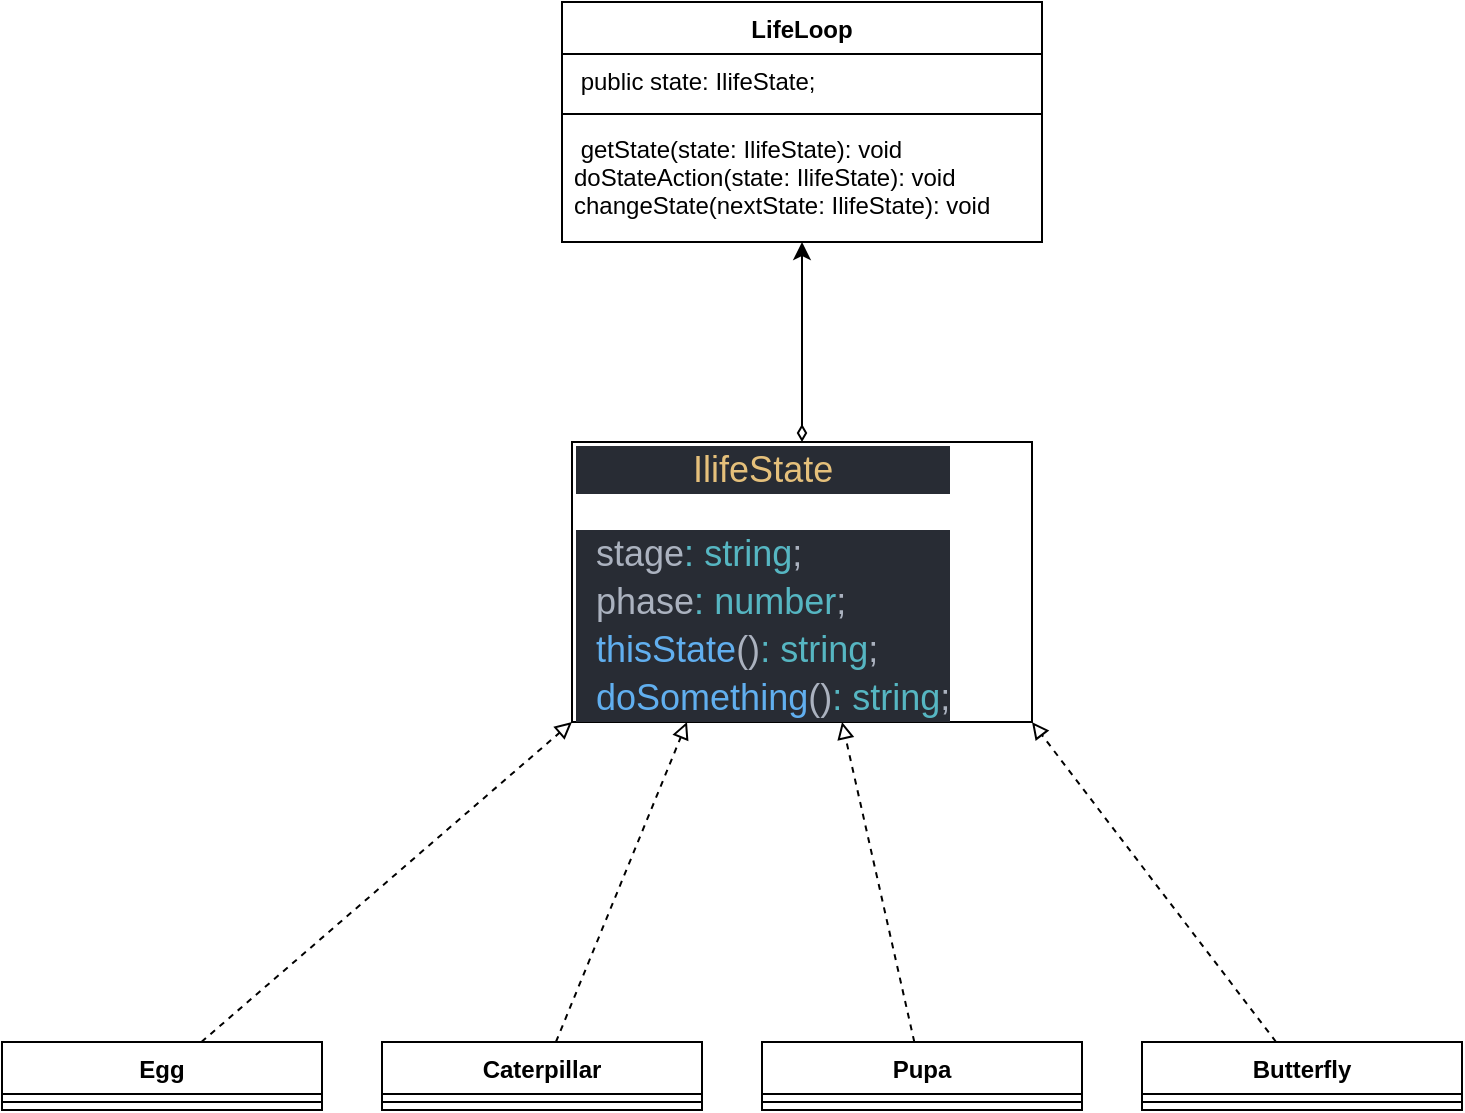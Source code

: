<mxfile>
    <diagram id="TvDOPATmzNFuXZl5UuAB" name="Page-1">
        <mxGraphModel dx="932" dy="1545" grid="1" gridSize="10" guides="1" tooltips="1" connect="1" arrows="1" fold="1" page="1" pageScale="1" pageWidth="850" pageHeight="1100" math="0" shadow="0">
            <root>
                <mxCell id="0"/>
                <mxCell id="1" parent="0"/>
                <mxCell id="2" value="LifeLoop" style="swimlane;fontStyle=1;align=center;verticalAlign=top;childLayout=stackLayout;horizontal=1;startSize=26;horizontalStack=0;resizeParent=1;resizeParentMax=0;resizeLast=0;collapsible=1;marginBottom=0;" vertex="1" parent="1">
                    <mxGeometry x="420" y="-160" width="240" height="120" as="geometry"/>
                </mxCell>
                <mxCell id="3" value=" public state: IlifeState;" style="text;strokeColor=none;fillColor=none;align=left;verticalAlign=top;spacingLeft=4;spacingRight=4;overflow=hidden;rotatable=0;points=[[0,0.5],[1,0.5]];portConstraint=eastwest;" vertex="1" parent="2">
                    <mxGeometry y="26" width="240" height="26" as="geometry"/>
                </mxCell>
                <mxCell id="4" value="" style="line;strokeWidth=1;fillColor=none;align=left;verticalAlign=middle;spacingTop=-1;spacingLeft=3;spacingRight=3;rotatable=0;labelPosition=right;points=[];portConstraint=eastwest;" vertex="1" parent="2">
                    <mxGeometry y="52" width="240" height="8" as="geometry"/>
                </mxCell>
                <mxCell id="5" value=" getState(state: IlifeState): void&#10;doStateAction(state: IlifeState): void&#10;changeState(nextState: IlifeState): void" style="text;strokeColor=none;fillColor=none;align=left;verticalAlign=top;spacingLeft=4;spacingRight=4;overflow=hidden;rotatable=0;points=[[0,0.5],[1,0.5]];portConstraint=eastwest;" vertex="1" parent="2">
                    <mxGeometry y="60" width="240" height="60" as="geometry"/>
                </mxCell>
                <mxCell id="25" style="edgeStyle=none;html=1;entryX=0.587;entryY=1;entryDx=0;entryDy=0;entryPerimeter=0;dashed=1;endArrow=block;endFill=0;" edge="1" parent="1" source="6" target="22">
                    <mxGeometry relative="1" as="geometry"/>
                </mxCell>
                <mxCell id="6" value="Pupa" style="swimlane;fontStyle=1;align=center;verticalAlign=top;childLayout=stackLayout;horizontal=1;startSize=26;horizontalStack=0;resizeParent=1;resizeParentMax=0;resizeLast=0;collapsible=1;marginBottom=0;" vertex="1" parent="1">
                    <mxGeometry x="520" y="360" width="160" height="34" as="geometry"/>
                </mxCell>
                <mxCell id="8" value="" style="line;strokeWidth=1;fillColor=none;align=left;verticalAlign=middle;spacingTop=-1;spacingLeft=3;spacingRight=3;rotatable=0;labelPosition=right;points=[];portConstraint=eastwest;" vertex="1" parent="6">
                    <mxGeometry y="26" width="160" height="8" as="geometry"/>
                </mxCell>
                <mxCell id="24" style="edgeStyle=none;html=1;entryX=0.25;entryY=1;entryDx=0;entryDy=0;dashed=1;endArrow=block;endFill=0;" edge="1" parent="1" source="10" target="22">
                    <mxGeometry relative="1" as="geometry"/>
                </mxCell>
                <mxCell id="10" value="Caterpillar" style="swimlane;fontStyle=1;align=center;verticalAlign=top;childLayout=stackLayout;horizontal=1;startSize=26;horizontalStack=0;resizeParent=1;resizeParentMax=0;resizeLast=0;collapsible=1;marginBottom=0;" vertex="1" parent="1">
                    <mxGeometry x="330" y="360" width="160" height="34" as="geometry"/>
                </mxCell>
                <mxCell id="12" value="" style="line;strokeWidth=1;fillColor=none;align=left;verticalAlign=middle;spacingTop=-1;spacingLeft=3;spacingRight=3;rotatable=0;labelPosition=right;points=[];portConstraint=eastwest;" vertex="1" parent="10">
                    <mxGeometry y="26" width="160" height="8" as="geometry"/>
                </mxCell>
                <mxCell id="23" style="edgeStyle=none;html=1;entryX=0;entryY=1;entryDx=0;entryDy=0;endArrow=block;endFill=0;dashed=1;" edge="1" parent="1" source="14" target="22">
                    <mxGeometry relative="1" as="geometry"/>
                </mxCell>
                <mxCell id="14" value="Egg" style="swimlane;fontStyle=1;align=center;verticalAlign=top;childLayout=stackLayout;horizontal=1;startSize=26;horizontalStack=0;resizeParent=1;resizeParentMax=0;resizeLast=0;collapsible=1;marginBottom=0;" vertex="1" parent="1">
                    <mxGeometry x="140" y="360" width="160" height="34" as="geometry"/>
                </mxCell>
                <mxCell id="16" value="" style="line;strokeWidth=1;fillColor=none;align=left;verticalAlign=middle;spacingTop=-1;spacingLeft=3;spacingRight=3;rotatable=0;labelPosition=right;points=[];portConstraint=eastwest;" vertex="1" parent="14">
                    <mxGeometry y="26" width="160" height="8" as="geometry"/>
                </mxCell>
                <mxCell id="26" style="edgeStyle=none;html=1;entryX=1;entryY=1;entryDx=0;entryDy=0;dashed=1;endArrow=block;endFill=0;" edge="1" parent="1" source="18" target="22">
                    <mxGeometry relative="1" as="geometry"/>
                </mxCell>
                <mxCell id="18" value="Butterfly" style="swimlane;fontStyle=1;align=center;verticalAlign=top;childLayout=stackLayout;horizontal=1;startSize=26;horizontalStack=0;resizeParent=1;resizeParentMax=0;resizeLast=0;collapsible=1;marginBottom=0;" vertex="1" parent="1">
                    <mxGeometry x="710" y="360" width="160" height="34" as="geometry"/>
                </mxCell>
                <mxCell id="20" value="" style="line;strokeWidth=1;fillColor=none;align=left;verticalAlign=middle;spacingTop=-1;spacingLeft=3;spacingRight=3;rotatable=0;labelPosition=right;points=[];portConstraint=eastwest;" vertex="1" parent="18">
                    <mxGeometry y="26" width="160" height="8" as="geometry"/>
                </mxCell>
                <mxCell id="27" style="edgeStyle=none;html=1;endArrow=classic;endFill=1;startArrow=diamondThin;startFill=0;" edge="1" parent="1" source="22" target="5">
                    <mxGeometry relative="1" as="geometry"/>
                </mxCell>
                <mxCell id="22" value="&lt;p style=&quot;text-align: center ; color: rgb(171 , 178 , 191) ; background-color: rgb(40 , 44 , 52) ; font-size: 18px ; line-height: 24px&quot;&gt;&lt;span style=&quot;color: #e5c07b&quot;&gt;IlifeState&lt;/span&gt;&lt;/p&gt;&lt;p style=&quot;color: rgb(171 , 178 , 191) ; background-color: rgb(40 , 44 , 52) ; font-size: 18px ; line-height: 24px&quot;&gt;&amp;nbsp; stage&lt;span style=&quot;color: rgb(86 , 182 , 194)&quot;&gt;:&lt;/span&gt; &lt;span style=&quot;color: rgb(86 , 182 , 194)&quot;&gt;string&lt;/span&gt;;&lt;br&gt;&amp;nbsp; phase&lt;span style=&quot;color: rgb(86 , 182 , 194)&quot;&gt;:&lt;/span&gt; &lt;span style=&quot;color: rgb(86 , 182 , 194)&quot;&gt;number&lt;/span&gt;;&lt;br&gt;&amp;nbsp; &lt;span style=&quot;color: rgb(97 , 175 , 239)&quot;&gt;thisState&lt;/span&gt;()&lt;span style=&quot;color: rgb(86 , 182 , 194)&quot;&gt;:&lt;/span&gt; &lt;span style=&quot;color: rgb(86 , 182 , 194)&quot;&gt;string&lt;/span&gt;;&lt;br&gt;&amp;nbsp; &lt;span style=&quot;color: rgb(97 , 175 , 239)&quot;&gt;doSomething&lt;/span&gt;()&lt;span style=&quot;color: rgb(86 , 182 , 194)&quot;&gt;:&lt;/span&gt; &lt;span style=&quot;color: rgb(86 , 182 , 194)&quot;&gt;string&lt;/span&gt;;&lt;/p&gt;" style="html=1;align=left;" vertex="1" parent="1">
                    <mxGeometry x="425" y="60" width="230" height="140" as="geometry"/>
                </mxCell>
            </root>
        </mxGraphModel>
    </diagram>
</mxfile>